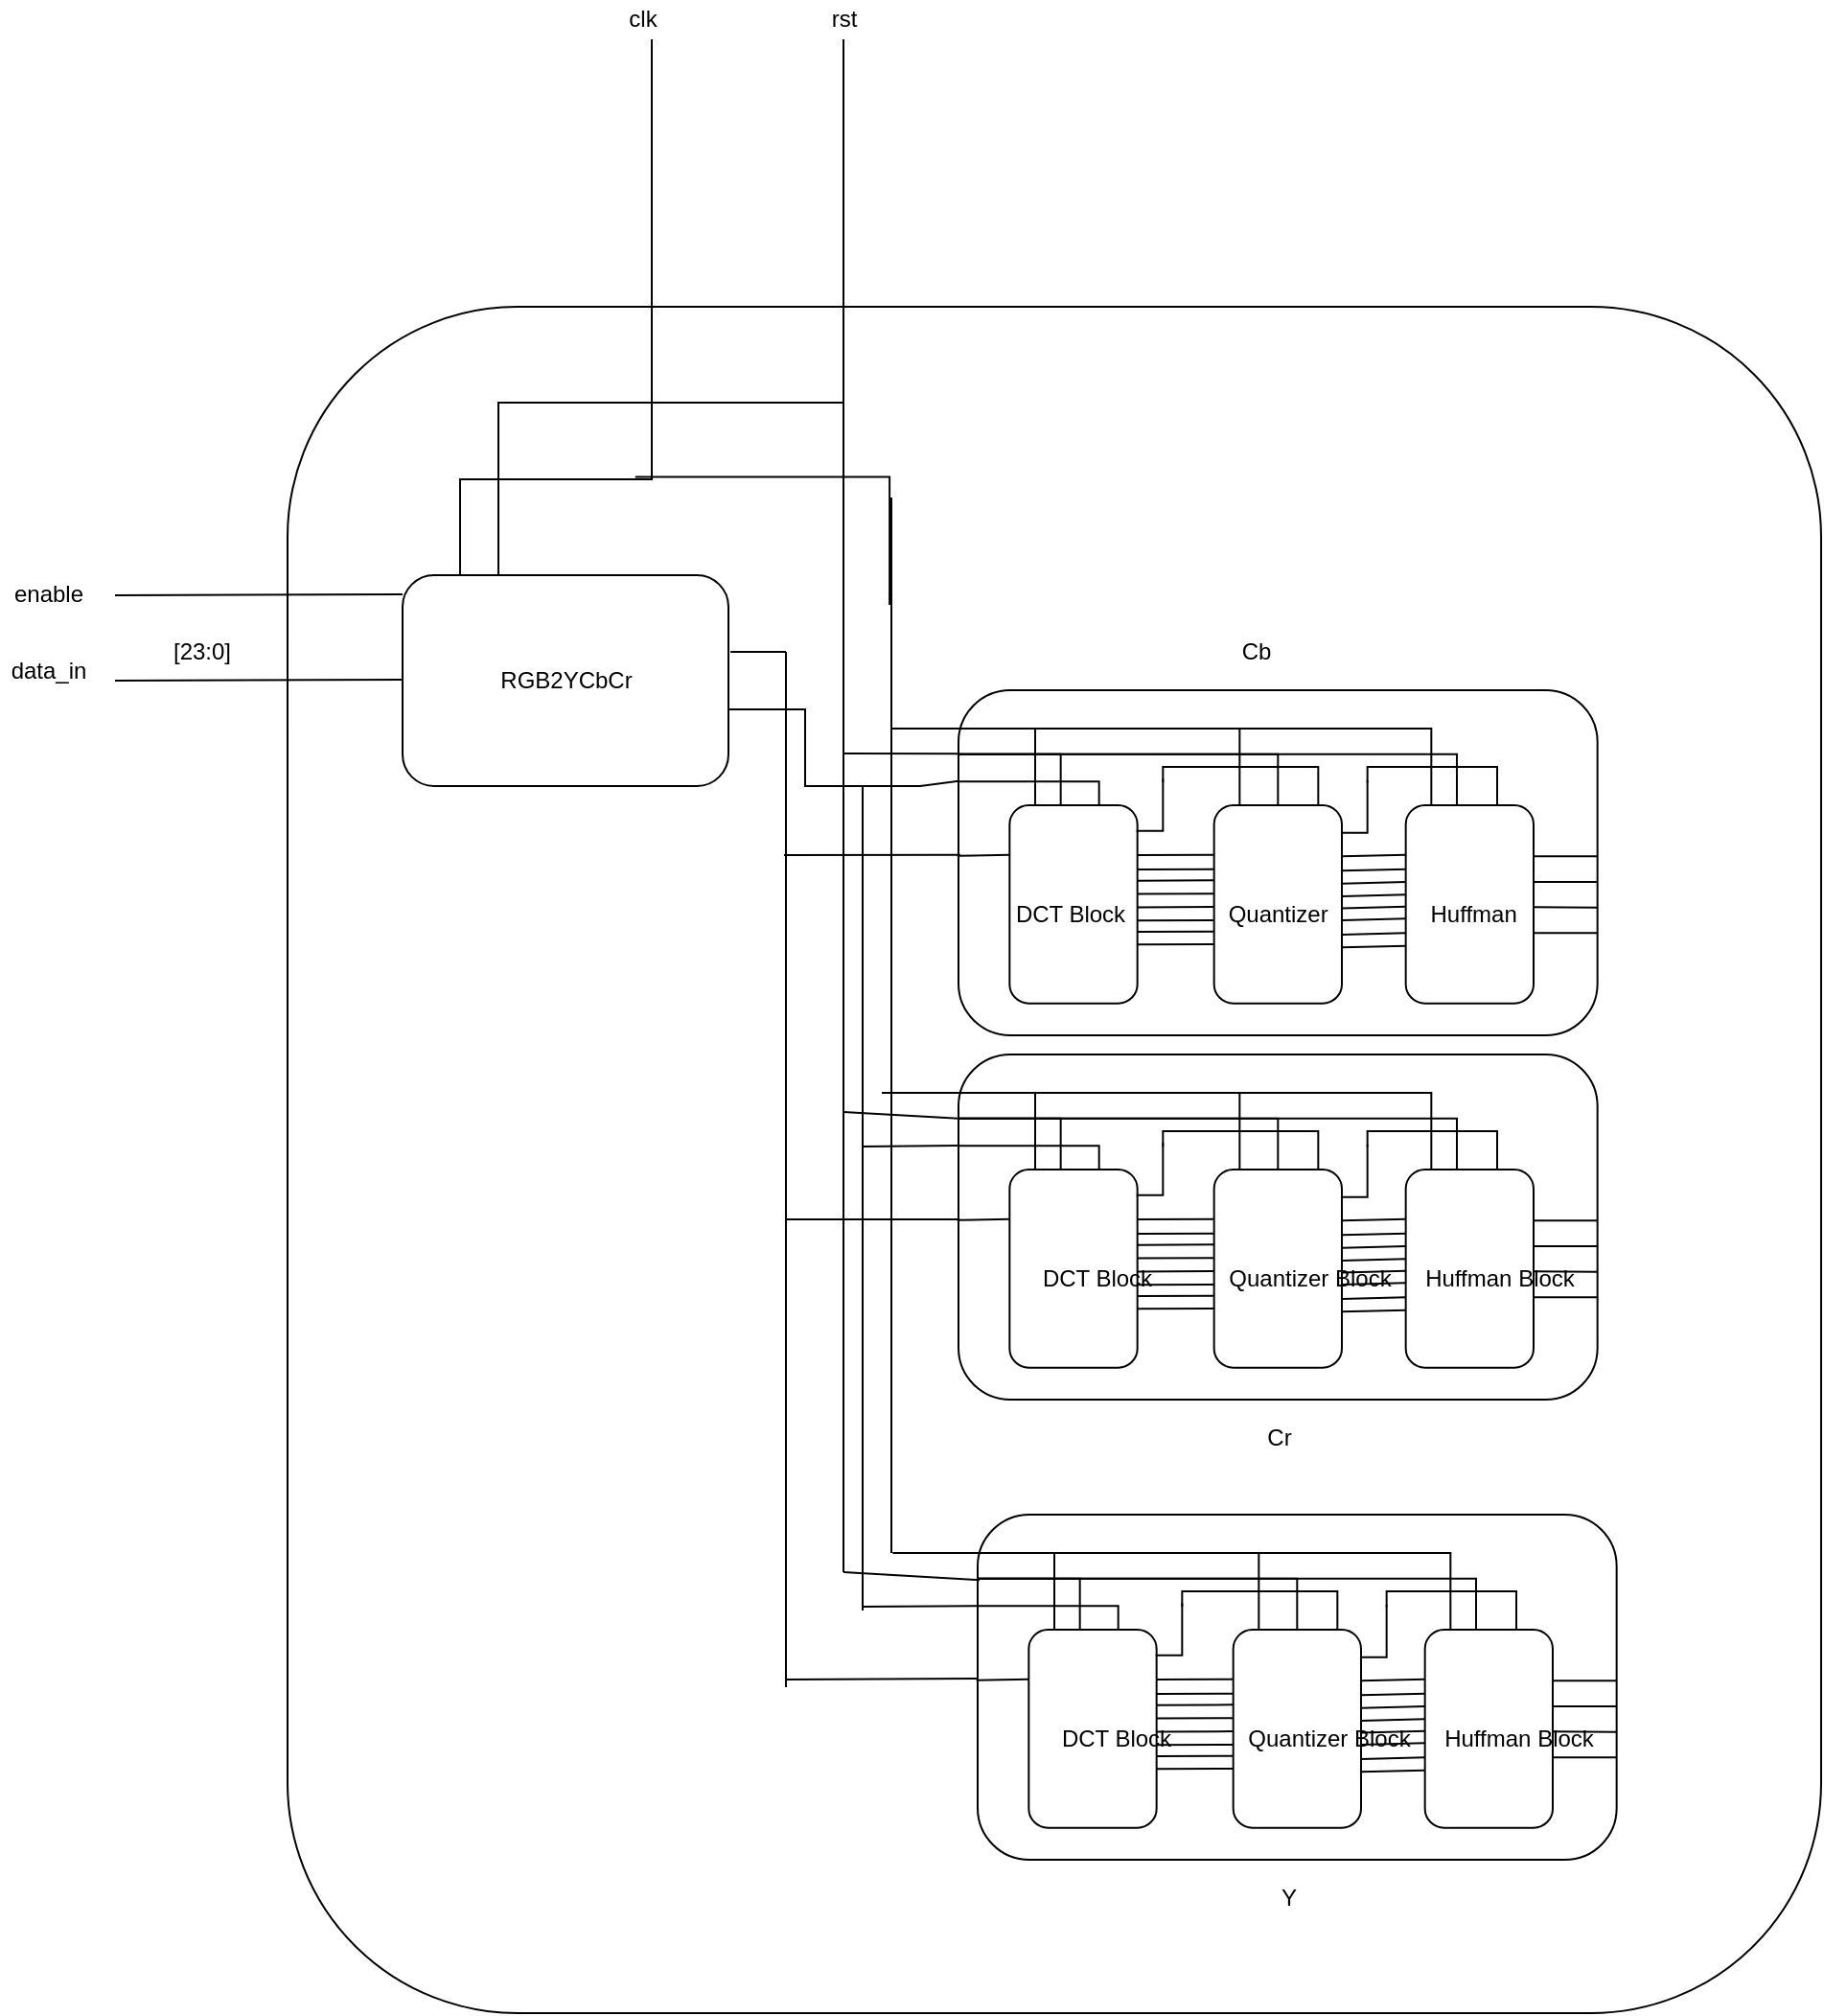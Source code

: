 <mxfile version="13.0.9" type="device"><diagram id="96ORTZrk0kFEWryCqPF8" name="Page-1"><mxGraphModel dx="2883" dy="2035" grid="1" gridSize="10" guides="1" tooltips="1" connect="1" arrows="1" fold="1" page="1" pageScale="1" pageWidth="850" pageHeight="1100" math="0" shadow="0"><root><mxCell id="0"/><mxCell id="1" parent="0"/><mxCell id="r9yKBCiymW2W7y-gez7F-1" value="" style="rounded=1;whiteSpace=wrap;html=1;" vertex="1" parent="1"><mxGeometry x="120" y="50" width="800" height="890" as="geometry"/></mxCell><mxCell id="r9yKBCiymW2W7y-gez7F-2" value="" style="group" vertex="1" connectable="0" parent="1"><mxGeometry x="180" y="190" width="170" height="110" as="geometry"/></mxCell><mxCell id="r9yKBCiymW2W7y-gez7F-3" value="" style="rounded=1;whiteSpace=wrap;html=1;" vertex="1" parent="r9yKBCiymW2W7y-gez7F-2"><mxGeometry width="170" height="110" as="geometry"/></mxCell><mxCell id="r9yKBCiymW2W7y-gez7F-4" value="RGB2YCbCr" style="text;html=1;align=center;verticalAlign=middle;resizable=0;points=[];autosize=1;" vertex="1" parent="r9yKBCiymW2W7y-gez7F-2"><mxGeometry x="45" y="45" width="80" height="20" as="geometry"/></mxCell><mxCell id="r9yKBCiymW2W7y-gez7F-5" value="" style="endArrow=none;html=1;" edge="1" parent="1"><mxGeometry width="50" height="50" relative="1" as="geometry"><mxPoint x="30" y="245" as="sourcePoint"/><mxPoint x="180" y="244.5" as="targetPoint"/></mxGeometry></mxCell><mxCell id="r9yKBCiymW2W7y-gez7F-7" value="" style="endArrow=none;html=1;exitX=1;exitY=1.025;exitDx=0;exitDy=0;exitPerimeter=0;" edge="1" parent="1"><mxGeometry width="50" height="50" relative="1" as="geometry"><mxPoint x="310" y="-89.5" as="sourcePoint"/><mxPoint x="310" y="40" as="targetPoint"/></mxGeometry></mxCell><mxCell id="r9yKBCiymW2W7y-gez7F-9" value="clk" style="text;html=1;align=center;verticalAlign=middle;resizable=0;points=[];autosize=1;" vertex="1" parent="1"><mxGeometry x="290" y="-110" width="30" height="20" as="geometry"/></mxCell><mxCell id="r9yKBCiymW2W7y-gez7F-10" value="data_in" style="text;html=1;align=center;verticalAlign=middle;resizable=0;points=[];autosize=1;" vertex="1" parent="1"><mxGeometry x="-30" y="230" width="50" height="20" as="geometry"/></mxCell><mxCell id="r9yKBCiymW2W7y-gez7F-11" value="[23:0]" style="text;html=1;align=center;verticalAlign=middle;resizable=0;points=[];autosize=1;" vertex="1" parent="1"><mxGeometry x="50" y="220" width="50" height="20" as="geometry"/></mxCell><mxCell id="r9yKBCiymW2W7y-gez7F-13" value="" style="endArrow=none;html=1;entryX=0.25;entryY=0;entryDx=0;entryDy=0;exitX=1;exitY=1.025;exitDx=0;exitDy=0;exitPerimeter=0;" edge="1" parent="1"><mxGeometry width="50" height="50" relative="1" as="geometry"><mxPoint x="410" y="-89.5" as="sourcePoint"/><mxPoint x="410" y="20" as="targetPoint"/></mxGeometry></mxCell><mxCell id="r9yKBCiymW2W7y-gez7F-14" value="enable" style="text;html=1;align=center;verticalAlign=middle;resizable=0;points=[];autosize=1;" vertex="1" parent="1"><mxGeometry x="-30" y="190" width="50" height="20" as="geometry"/></mxCell><mxCell id="r9yKBCiymW2W7y-gez7F-16" value="rst" style="text;html=1;align=center;verticalAlign=middle;resizable=0;points=[];autosize=1;" vertex="1" parent="1"><mxGeometry x="395" y="-110" width="30" height="20" as="geometry"/></mxCell><mxCell id="r9yKBCiymW2W7y-gez7F-18" value="" style="endArrow=none;html=1;" edge="1" parent="1"><mxGeometry width="50" height="50" relative="1" as="geometry"><mxPoint x="30" y="200.5" as="sourcePoint"/><mxPoint x="180" y="200" as="targetPoint"/></mxGeometry></mxCell><mxCell id="r9yKBCiymW2W7y-gez7F-19" value="" style="shape=partialRectangle;whiteSpace=wrap;html=1;top=0;left=0;fillColor=none;" vertex="1" parent="1"><mxGeometry x="220" y="20" width="90" height="120" as="geometry"/></mxCell><mxCell id="r9yKBCiymW2W7y-gez7F-20" value="" style="shape=partialRectangle;whiteSpace=wrap;html=1;bottom=0;right=0;fillColor=none;" vertex="1" parent="1"><mxGeometry x="210" y="140" width="20" height="50" as="geometry"/></mxCell><mxCell id="r9yKBCiymW2W7y-gez7F-21" value="" style="shape=partialRectangle;whiteSpace=wrap;html=1;top=0;left=0;fillColor=none;" vertex="1" parent="1"><mxGeometry x="240" y="20" width="170" height="80" as="geometry"/></mxCell><mxCell id="r9yKBCiymW2W7y-gez7F-22" value="" style="shape=partialRectangle;whiteSpace=wrap;html=1;bottom=0;right=0;fillColor=none;" vertex="1" parent="1"><mxGeometry x="230" y="100" width="20" height="90" as="geometry"/></mxCell><mxCell id="r9yKBCiymW2W7y-gez7F-23" value="" style="group" vertex="1" connectable="0" parent="1"><mxGeometry x="470" y="250" width="333.33" height="180" as="geometry"/></mxCell><mxCell id="r9yKBCiymW2W7y-gez7F-24" value="" style="rounded=1;whiteSpace=wrap;html=1;" vertex="1" parent="r9yKBCiymW2W7y-gez7F-23"><mxGeometry width="333.33" height="180" as="geometry"/></mxCell><mxCell id="r9yKBCiymW2W7y-gez7F-25" value="" style="rounded=1;whiteSpace=wrap;html=1;" vertex="1" parent="r9yKBCiymW2W7y-gez7F-23"><mxGeometry x="233.331" y="60" width="66.666" height="103.333" as="geometry"/></mxCell><mxCell id="r9yKBCiymW2W7y-gez7F-26" value="" style="rounded=1;whiteSpace=wrap;html=1;" vertex="1" parent="r9yKBCiymW2W7y-gez7F-23"><mxGeometry x="133.332" y="60" width="66.666" height="103.333" as="geometry"/></mxCell><mxCell id="r9yKBCiymW2W7y-gez7F-27" value="" style="rounded=1;whiteSpace=wrap;html=1;" vertex="1" parent="r9yKBCiymW2W7y-gez7F-23"><mxGeometry x="26.666" y="60" width="66.666" height="103.333" as="geometry"/></mxCell><mxCell id="r9yKBCiymW2W7y-gez7F-28" value="" style="endArrow=none;html=1;entryX=0;entryY=0.25;entryDx=0;entryDy=0;exitX=-0.002;exitY=0.48;exitDx=0;exitDy=0;exitPerimeter=0;" edge="1" parent="r9yKBCiymW2W7y-gez7F-23" source="r9yKBCiymW2W7y-gez7F-24" target="r9yKBCiymW2W7y-gez7F-27"><mxGeometry width="50" height="50" relative="1" as="geometry"><mxPoint x="-46.666" y="86" as="sourcePoint"/><mxPoint x="-13.333" y="80" as="targetPoint"/></mxGeometry></mxCell><mxCell id="r9yKBCiymW2W7y-gez7F-29" value="DCT Block" style="text;html=1;align=center;verticalAlign=middle;resizable=0;points=[];autosize=1;" vertex="1" parent="r9yKBCiymW2W7y-gez7F-23"><mxGeometry x="23.336" y="106.667" width="70" height="20" as="geometry"/></mxCell><mxCell id="r9yKBCiymW2W7y-gez7F-30" value="Quantizer&amp;nbsp;" style="text;html=1;align=center;verticalAlign=middle;resizable=0;points=[];autosize=1;" vertex="1" parent="r9yKBCiymW2W7y-gez7F-23"><mxGeometry x="133.332" y="106.667" width="70" height="20" as="geometry"/></mxCell><mxCell id="r9yKBCiymW2W7y-gez7F-31" value="Huffman&amp;nbsp;" style="text;html=1;align=center;verticalAlign=middle;resizable=0;points=[];autosize=1;" vertex="1" parent="r9yKBCiymW2W7y-gez7F-23"><mxGeometry x="239.994" y="106.667" width="60" height="20" as="geometry"/></mxCell><mxCell id="r9yKBCiymW2W7y-gez7F-32" value="" style="shape=partialRectangle;whiteSpace=wrap;html=1;top=0;left=0;fillColor=none;direction=east;" vertex="1" parent="r9yKBCiymW2W7y-gez7F-23"><mxGeometry x="93.332" y="46.667" width="13.333" height="26.667" as="geometry"/></mxCell><mxCell id="r9yKBCiymW2W7y-gez7F-33" value="" style="shape=partialRectangle;whiteSpace=wrap;html=1;bottom=0;right=0;fillColor=none;direction=south;" vertex="1" parent="r9yKBCiymW2W7y-gez7F-23"><mxGeometry y="47.667" width="73.333" height="12.333" as="geometry"/></mxCell><mxCell id="r9yKBCiymW2W7y-gez7F-34" value="" style="shape=partialRectangle;whiteSpace=wrap;html=1;top=0;left=0;fillColor=none;direction=west;" vertex="1" parent="r9yKBCiymW2W7y-gez7F-23"><mxGeometry x="106.666" y="40" width="73.333" height="7.667" as="geometry"/></mxCell><mxCell id="r9yKBCiymW2W7y-gez7F-35" value="" style="shape=partialRectangle;whiteSpace=wrap;html=1;top=0;left=0;fillColor=none;direction=north;" vertex="1" parent="r9yKBCiymW2W7y-gez7F-23"><mxGeometry x="179.998" y="40" width="7.667" height="20" as="geometry"/></mxCell><mxCell id="r9yKBCiymW2W7y-gez7F-36" value="" style="endArrow=none;html=1;entryX=0;entryY=0.25;entryDx=0;entryDy=0;" edge="1" parent="r9yKBCiymW2W7y-gez7F-23" target="r9yKBCiymW2W7y-gez7F-26"><mxGeometry width="50" height="50" relative="1" as="geometry"><mxPoint x="93.332" y="86" as="sourcePoint"/><mxPoint x="126.665" y="53.333" as="targetPoint"/></mxGeometry></mxCell><mxCell id="r9yKBCiymW2W7y-gez7F-37" value="" style="endArrow=none;html=1;entryX=0;entryY=0.25;entryDx=0;entryDy=0;" edge="1" parent="r9yKBCiymW2W7y-gez7F-23"><mxGeometry width="50" height="50" relative="1" as="geometry"><mxPoint x="93.332" y="93.5" as="sourcePoint"/><mxPoint x="133.332" y="93.333" as="targetPoint"/></mxGeometry></mxCell><mxCell id="r9yKBCiymW2W7y-gez7F-38" value="" style="endArrow=none;html=1;entryX=0;entryY=0.25;entryDx=0;entryDy=0;" edge="1" parent="r9yKBCiymW2W7y-gez7F-23"><mxGeometry width="50" height="50" relative="1" as="geometry"><mxPoint x="93.332" y="99.333" as="sourcePoint"/><mxPoint x="133.332" y="99.167" as="targetPoint"/></mxGeometry></mxCell><mxCell id="r9yKBCiymW2W7y-gez7F-39" value="" style="endArrow=none;html=1;entryX=0;entryY=0.25;entryDx=0;entryDy=0;" edge="1" parent="r9yKBCiymW2W7y-gez7F-23"><mxGeometry width="50" height="50" relative="1" as="geometry"><mxPoint x="93.332" y="106.28" as="sourcePoint"/><mxPoint x="133.332" y="106.113" as="targetPoint"/></mxGeometry></mxCell><mxCell id="r9yKBCiymW2W7y-gez7F-40" value="" style="endArrow=none;html=1;entryX=0;entryY=0.25;entryDx=0;entryDy=0;" edge="1" parent="r9yKBCiymW2W7y-gez7F-23"><mxGeometry width="50" height="50" relative="1" as="geometry"><mxPoint x="93.332" y="113.22" as="sourcePoint"/><mxPoint x="133.332" y="113.053" as="targetPoint"/></mxGeometry></mxCell><mxCell id="r9yKBCiymW2W7y-gez7F-41" value="" style="endArrow=none;html=1;entryX=0;entryY=0.25;entryDx=0;entryDy=0;" edge="1" parent="r9yKBCiymW2W7y-gez7F-23"><mxGeometry width="50" height="50" relative="1" as="geometry"><mxPoint x="93.332" y="120.167" as="sourcePoint"/><mxPoint x="133.332" y="120" as="targetPoint"/></mxGeometry></mxCell><mxCell id="r9yKBCiymW2W7y-gez7F-42" value="" style="endArrow=none;html=1;entryX=0;entryY=0.25;entryDx=0;entryDy=0;" edge="1" parent="r9yKBCiymW2W7y-gez7F-23"><mxGeometry width="50" height="50" relative="1" as="geometry"><mxPoint x="93.332" y="126" as="sourcePoint"/><mxPoint x="133.332" y="125.833" as="targetPoint"/></mxGeometry></mxCell><mxCell id="r9yKBCiymW2W7y-gez7F-43" value="" style="endArrow=none;html=1;entryX=0;entryY=0.25;entryDx=0;entryDy=0;" edge="1" parent="r9yKBCiymW2W7y-gez7F-23"><mxGeometry width="50" height="50" relative="1" as="geometry"><mxPoint x="93.332" y="132.667" as="sourcePoint"/><mxPoint x="133.332" y="132.5" as="targetPoint"/></mxGeometry></mxCell><mxCell id="r9yKBCiymW2W7y-gez7F-44" value="" style="shape=partialRectangle;whiteSpace=wrap;html=1;bottom=0;right=0;fillColor=none;direction=south;" vertex="1" parent="r9yKBCiymW2W7y-gez7F-23"><mxGeometry y="33.333" width="53.333" height="26.667" as="geometry"/></mxCell><mxCell id="r9yKBCiymW2W7y-gez7F-45" value="" style="shape=partialRectangle;whiteSpace=wrap;html=1;bottom=0;right=0;fillColor=none;direction=south;" vertex="1" parent="r9yKBCiymW2W7y-gez7F-23"><mxGeometry y="20" width="40.0" height="40" as="geometry"/></mxCell><mxCell id="r9yKBCiymW2W7y-gez7F-46" value="" style="shape=partialRectangle;whiteSpace=wrap;html=1;bottom=0;right=0;fillColor=none;direction=south;" vertex="1" parent="r9yKBCiymW2W7y-gez7F-23"><mxGeometry x="6.667" y="20" width="139.999" height="40" as="geometry"/></mxCell><mxCell id="r9yKBCiymW2W7y-gez7F-47" value="" style="shape=partialRectangle;whiteSpace=wrap;html=1;bottom=0;right=0;fillColor=none;direction=south;" vertex="1" parent="r9yKBCiymW2W7y-gez7F-23"><mxGeometry y="33.333" width="259.997" height="26.667" as="geometry"/></mxCell><mxCell id="r9yKBCiymW2W7y-gez7F-48" value="" style="shape=partialRectangle;whiteSpace=wrap;html=1;bottom=0;right=0;fillColor=none;direction=south;" vertex="1" parent="r9yKBCiymW2W7y-gez7F-23"><mxGeometry y="33.333" width="166.665" height="26.667" as="geometry"/></mxCell><mxCell id="r9yKBCiymW2W7y-gez7F-49" value="" style="shape=partialRectangle;whiteSpace=wrap;html=1;bottom=0;right=0;fillColor=none;direction=south;" vertex="1" parent="r9yKBCiymW2W7y-gez7F-23"><mxGeometry y="20" width="246.664" height="40" as="geometry"/></mxCell><mxCell id="r9yKBCiymW2W7y-gez7F-50" value="" style="shape=partialRectangle;whiteSpace=wrap;html=1;top=0;left=0;fillColor=none;direction=east;" vertex="1" parent="r9yKBCiymW2W7y-gez7F-23"><mxGeometry x="199.998" y="47.667" width="13.333" height="26.667" as="geometry"/></mxCell><mxCell id="r9yKBCiymW2W7y-gez7F-51" value="" style="shape=partialRectangle;whiteSpace=wrap;html=1;top=0;left=0;fillColor=none;direction=north;" vertex="1" parent="r9yKBCiymW2W7y-gez7F-23"><mxGeometry x="273.331" y="40" width="7.667" height="20" as="geometry"/></mxCell><mxCell id="r9yKBCiymW2W7y-gez7F-52" value="" style="shape=partialRectangle;whiteSpace=wrap;html=1;top=0;left=0;fillColor=none;direction=west;" vertex="1" parent="r9yKBCiymW2W7y-gez7F-23"><mxGeometry x="213.331" y="40" width="59.999" height="7.667" as="geometry"/></mxCell><mxCell id="r9yKBCiymW2W7y-gez7F-53" value="" style="endArrow=none;html=1;entryX=0;entryY=0.25;entryDx=0;entryDy=0;" edge="1" parent="r9yKBCiymW2W7y-gez7F-23" target="r9yKBCiymW2W7y-gez7F-25"><mxGeometry width="50" height="50" relative="1" as="geometry"><mxPoint x="199.998" y="86.667" as="sourcePoint"/><mxPoint x="233.331" y="53.333" as="targetPoint"/></mxGeometry></mxCell><mxCell id="r9yKBCiymW2W7y-gez7F-54" value="" style="endArrow=none;html=1;entryX=0;entryY=0.25;entryDx=0;entryDy=0;" edge="1" parent="r9yKBCiymW2W7y-gez7F-23"><mxGeometry width="50" height="50" relative="1" as="geometry"><mxPoint x="199.998" y="94.167" as="sourcePoint"/><mxPoint x="233.331" y="93.333" as="targetPoint"/></mxGeometry></mxCell><mxCell id="r9yKBCiymW2W7y-gez7F-55" value="" style="endArrow=none;html=1;entryX=0;entryY=0.25;entryDx=0;entryDy=0;" edge="1" parent="r9yKBCiymW2W7y-gez7F-23"><mxGeometry width="50" height="50" relative="1" as="geometry"><mxPoint x="199.998" y="100.833" as="sourcePoint"/><mxPoint x="233.331" y="100.0" as="targetPoint"/></mxGeometry></mxCell><mxCell id="r9yKBCiymW2W7y-gez7F-56" value="" style="endArrow=none;html=1;entryX=0;entryY=0.25;entryDx=0;entryDy=0;" edge="1" parent="r9yKBCiymW2W7y-gez7F-23"><mxGeometry width="50" height="50" relative="1" as="geometry"><mxPoint x="199.998" y="107.5" as="sourcePoint"/><mxPoint x="233.331" y="106.667" as="targetPoint"/></mxGeometry></mxCell><mxCell id="r9yKBCiymW2W7y-gez7F-57" value="" style="endArrow=none;html=1;entryX=0;entryY=0.25;entryDx=0;entryDy=0;" edge="1" parent="r9yKBCiymW2W7y-gez7F-23"><mxGeometry width="50" height="50" relative="1" as="geometry"><mxPoint x="199.998" y="113.753" as="sourcePoint"/><mxPoint x="233.331" y="112.92" as="targetPoint"/></mxGeometry></mxCell><mxCell id="r9yKBCiymW2W7y-gez7F-58" value="" style="endArrow=none;html=1;entryX=0;entryY=0.25;entryDx=0;entryDy=0;" edge="1" parent="r9yKBCiymW2W7y-gez7F-23"><mxGeometry width="50" height="50" relative="1" as="geometry"><mxPoint x="199.998" y="120" as="sourcePoint"/><mxPoint x="233.331" y="119.167" as="targetPoint"/><Array as="points"><mxPoint x="199.998" y="119.333"/></Array></mxGeometry></mxCell><mxCell id="r9yKBCiymW2W7y-gez7F-59" value="" style="endArrow=none;html=1;entryX=0;entryY=0.25;entryDx=0;entryDy=0;" edge="1" parent="r9yKBCiymW2W7y-gez7F-23"><mxGeometry width="50" height="50" relative="1" as="geometry"><mxPoint x="199.998" y="134.167" as="sourcePoint"/><mxPoint x="233.331" y="133.333" as="targetPoint"/></mxGeometry></mxCell><mxCell id="r9yKBCiymW2W7y-gez7F-60" value="" style="endArrow=none;html=1;entryX=0;entryY=0.25;entryDx=0;entryDy=0;" edge="1" parent="r9yKBCiymW2W7y-gez7F-23"><mxGeometry width="50" height="50" relative="1" as="geometry"><mxPoint x="199.998" y="127.5" as="sourcePoint"/><mxPoint x="233.331" y="126.667" as="targetPoint"/></mxGeometry></mxCell><mxCell id="r9yKBCiymW2W7y-gez7F-61" value="" style="endArrow=none;html=1;" edge="1" parent="r9yKBCiymW2W7y-gez7F-23"><mxGeometry width="50" height="50" relative="1" as="geometry"><mxPoint x="299.997" y="86.667" as="sourcePoint"/><mxPoint x="333.33" y="86.667" as="targetPoint"/></mxGeometry></mxCell><mxCell id="r9yKBCiymW2W7y-gez7F-62" value="" style="endArrow=none;html=1;" edge="1" parent="r9yKBCiymW2W7y-gez7F-23"><mxGeometry width="50" height="50" relative="1" as="geometry"><mxPoint x="299.997" y="100" as="sourcePoint"/><mxPoint x="333.33" y="100" as="targetPoint"/></mxGeometry></mxCell><mxCell id="r9yKBCiymW2W7y-gez7F-63" value="" style="endArrow=none;html=1;" edge="1" parent="r9yKBCiymW2W7y-gez7F-23"><mxGeometry width="50" height="50" relative="1" as="geometry"><mxPoint x="299.997" y="113.107" as="sourcePoint"/><mxPoint x="333.33" y="113.333" as="targetPoint"/></mxGeometry></mxCell><mxCell id="r9yKBCiymW2W7y-gez7F-64" value="" style="endArrow=none;html=1;" edge="1" parent="r9yKBCiymW2W7y-gez7F-23"><mxGeometry width="50" height="50" relative="1" as="geometry"><mxPoint x="299.997" y="126.667" as="sourcePoint"/><mxPoint x="333.33" y="126.667" as="targetPoint"/></mxGeometry></mxCell><mxCell id="r9yKBCiymW2W7y-gez7F-107" value="" style="group" vertex="1" connectable="0" parent="1"><mxGeometry x="470" y="440" width="333.33" height="180" as="geometry"/></mxCell><mxCell id="r9yKBCiymW2W7y-gez7F-108" value="" style="rounded=1;whiteSpace=wrap;html=1;" vertex="1" parent="r9yKBCiymW2W7y-gez7F-107"><mxGeometry width="333.33" height="180" as="geometry"/></mxCell><mxCell id="r9yKBCiymW2W7y-gez7F-109" value="" style="rounded=1;whiteSpace=wrap;html=1;" vertex="1" parent="r9yKBCiymW2W7y-gez7F-107"><mxGeometry x="233.331" y="60" width="66.666" height="103.333" as="geometry"/></mxCell><mxCell id="r9yKBCiymW2W7y-gez7F-110" value="" style="rounded=1;whiteSpace=wrap;html=1;" vertex="1" parent="r9yKBCiymW2W7y-gez7F-107"><mxGeometry x="133.332" y="60" width="66.666" height="103.333" as="geometry"/></mxCell><mxCell id="r9yKBCiymW2W7y-gez7F-111" value="" style="rounded=1;whiteSpace=wrap;html=1;" vertex="1" parent="r9yKBCiymW2W7y-gez7F-107"><mxGeometry x="26.666" y="60" width="66.666" height="103.333" as="geometry"/></mxCell><mxCell id="r9yKBCiymW2W7y-gez7F-112" value="" style="endArrow=none;html=1;entryX=0;entryY=0.25;entryDx=0;entryDy=0;exitX=-0.002;exitY=0.48;exitDx=0;exitDy=0;exitPerimeter=0;" edge="1" parent="r9yKBCiymW2W7y-gez7F-107" source="r9yKBCiymW2W7y-gez7F-108" target="r9yKBCiymW2W7y-gez7F-111"><mxGeometry width="50" height="50" relative="1" as="geometry"><mxPoint x="-46.666" y="86" as="sourcePoint"/><mxPoint x="-13.333" y="80" as="targetPoint"/></mxGeometry></mxCell><mxCell id="r9yKBCiymW2W7y-gez7F-113" value="DCT Block" style="text;html=1;align=center;verticalAlign=middle;resizable=0;points=[];autosize=1;" vertex="1" parent="r9yKBCiymW2W7y-gez7F-107"><mxGeometry x="36.666" y="106.667" width="70" height="20" as="geometry"/></mxCell><mxCell id="r9yKBCiymW2W7y-gez7F-114" value="Quantizer Block" style="text;html=1;align=center;verticalAlign=middle;resizable=0;points=[];autosize=1;" vertex="1" parent="r9yKBCiymW2W7y-gez7F-107"><mxGeometry x="133.332" y="106.667" width="100" height="20" as="geometry"/></mxCell><mxCell id="r9yKBCiymW2W7y-gez7F-115" value="Huffman Block" style="text;html=1;align=center;verticalAlign=middle;resizable=0;points=[];autosize=1;" vertex="1" parent="r9yKBCiymW2W7y-gez7F-107"><mxGeometry x="236.664" y="106.667" width="90" height="20" as="geometry"/></mxCell><mxCell id="r9yKBCiymW2W7y-gez7F-116" value="" style="shape=partialRectangle;whiteSpace=wrap;html=1;top=0;left=0;fillColor=none;direction=east;" vertex="1" parent="r9yKBCiymW2W7y-gez7F-107"><mxGeometry x="93.332" y="46.667" width="13.333" height="26.667" as="geometry"/></mxCell><mxCell id="r9yKBCiymW2W7y-gez7F-117" value="" style="shape=partialRectangle;whiteSpace=wrap;html=1;bottom=0;right=0;fillColor=none;direction=south;" vertex="1" parent="r9yKBCiymW2W7y-gez7F-107"><mxGeometry y="47.667" width="73.333" height="12.333" as="geometry"/></mxCell><mxCell id="r9yKBCiymW2W7y-gez7F-118" value="" style="shape=partialRectangle;whiteSpace=wrap;html=1;top=0;left=0;fillColor=none;direction=west;" vertex="1" parent="r9yKBCiymW2W7y-gez7F-107"><mxGeometry x="106.666" y="40" width="73.333" height="7.667" as="geometry"/></mxCell><mxCell id="r9yKBCiymW2W7y-gez7F-119" value="" style="shape=partialRectangle;whiteSpace=wrap;html=1;top=0;left=0;fillColor=none;direction=north;" vertex="1" parent="r9yKBCiymW2W7y-gez7F-107"><mxGeometry x="179.998" y="40" width="7.667" height="20" as="geometry"/></mxCell><mxCell id="r9yKBCiymW2W7y-gez7F-120" value="" style="endArrow=none;html=1;entryX=0;entryY=0.25;entryDx=0;entryDy=0;" edge="1" parent="r9yKBCiymW2W7y-gez7F-107" target="r9yKBCiymW2W7y-gez7F-110"><mxGeometry width="50" height="50" relative="1" as="geometry"><mxPoint x="93.332" y="86" as="sourcePoint"/><mxPoint x="126.665" y="53.333" as="targetPoint"/></mxGeometry></mxCell><mxCell id="r9yKBCiymW2W7y-gez7F-121" value="" style="endArrow=none;html=1;entryX=0;entryY=0.25;entryDx=0;entryDy=0;" edge="1" parent="r9yKBCiymW2W7y-gez7F-107"><mxGeometry width="50" height="50" relative="1" as="geometry"><mxPoint x="93.332" y="93.5" as="sourcePoint"/><mxPoint x="133.332" y="93.333" as="targetPoint"/></mxGeometry></mxCell><mxCell id="r9yKBCiymW2W7y-gez7F-122" value="" style="endArrow=none;html=1;entryX=0;entryY=0.25;entryDx=0;entryDy=0;" edge="1" parent="r9yKBCiymW2W7y-gez7F-107"><mxGeometry width="50" height="50" relative="1" as="geometry"><mxPoint x="93.332" y="99.333" as="sourcePoint"/><mxPoint x="133.332" y="99.167" as="targetPoint"/></mxGeometry></mxCell><mxCell id="r9yKBCiymW2W7y-gez7F-123" value="" style="endArrow=none;html=1;entryX=0;entryY=0.25;entryDx=0;entryDy=0;" edge="1" parent="r9yKBCiymW2W7y-gez7F-107"><mxGeometry width="50" height="50" relative="1" as="geometry"><mxPoint x="93.332" y="106.28" as="sourcePoint"/><mxPoint x="133.332" y="106.113" as="targetPoint"/></mxGeometry></mxCell><mxCell id="r9yKBCiymW2W7y-gez7F-124" value="" style="endArrow=none;html=1;entryX=0;entryY=0.25;entryDx=0;entryDy=0;" edge="1" parent="r9yKBCiymW2W7y-gez7F-107"><mxGeometry width="50" height="50" relative="1" as="geometry"><mxPoint x="93.332" y="113.22" as="sourcePoint"/><mxPoint x="133.332" y="113.053" as="targetPoint"/></mxGeometry></mxCell><mxCell id="r9yKBCiymW2W7y-gez7F-125" value="" style="endArrow=none;html=1;entryX=0;entryY=0.25;entryDx=0;entryDy=0;" edge="1" parent="r9yKBCiymW2W7y-gez7F-107"><mxGeometry width="50" height="50" relative="1" as="geometry"><mxPoint x="93.332" y="120.167" as="sourcePoint"/><mxPoint x="133.332" y="120" as="targetPoint"/></mxGeometry></mxCell><mxCell id="r9yKBCiymW2W7y-gez7F-126" value="" style="endArrow=none;html=1;entryX=0;entryY=0.25;entryDx=0;entryDy=0;" edge="1" parent="r9yKBCiymW2W7y-gez7F-107"><mxGeometry width="50" height="50" relative="1" as="geometry"><mxPoint x="93.332" y="126" as="sourcePoint"/><mxPoint x="133.332" y="125.833" as="targetPoint"/></mxGeometry></mxCell><mxCell id="r9yKBCiymW2W7y-gez7F-127" value="" style="endArrow=none;html=1;entryX=0;entryY=0.25;entryDx=0;entryDy=0;" edge="1" parent="r9yKBCiymW2W7y-gez7F-107"><mxGeometry width="50" height="50" relative="1" as="geometry"><mxPoint x="93.332" y="132.667" as="sourcePoint"/><mxPoint x="133.332" y="132.5" as="targetPoint"/></mxGeometry></mxCell><mxCell id="r9yKBCiymW2W7y-gez7F-128" value="" style="shape=partialRectangle;whiteSpace=wrap;html=1;bottom=0;right=0;fillColor=none;direction=south;" vertex="1" parent="r9yKBCiymW2W7y-gez7F-107"><mxGeometry y="33.333" width="53.333" height="26.667" as="geometry"/></mxCell><mxCell id="r9yKBCiymW2W7y-gez7F-129" value="" style="shape=partialRectangle;whiteSpace=wrap;html=1;bottom=0;right=0;fillColor=none;direction=south;" vertex="1" parent="r9yKBCiymW2W7y-gez7F-107"><mxGeometry y="20" width="40.0" height="40" as="geometry"/></mxCell><mxCell id="r9yKBCiymW2W7y-gez7F-130" value="" style="shape=partialRectangle;whiteSpace=wrap;html=1;bottom=0;right=0;fillColor=none;direction=south;" vertex="1" parent="r9yKBCiymW2W7y-gez7F-107"><mxGeometry x="6.667" y="20" width="139.999" height="40" as="geometry"/></mxCell><mxCell id="r9yKBCiymW2W7y-gez7F-131" value="" style="shape=partialRectangle;whiteSpace=wrap;html=1;bottom=0;right=0;fillColor=none;direction=south;" vertex="1" parent="r9yKBCiymW2W7y-gez7F-107"><mxGeometry y="33.333" width="259.997" height="26.667" as="geometry"/></mxCell><mxCell id="r9yKBCiymW2W7y-gez7F-132" value="" style="shape=partialRectangle;whiteSpace=wrap;html=1;bottom=0;right=0;fillColor=none;direction=south;" vertex="1" parent="r9yKBCiymW2W7y-gez7F-107"><mxGeometry y="33.333" width="166.665" height="26.667" as="geometry"/></mxCell><mxCell id="r9yKBCiymW2W7y-gez7F-133" value="" style="shape=partialRectangle;whiteSpace=wrap;html=1;bottom=0;right=0;fillColor=none;direction=south;" vertex="1" parent="r9yKBCiymW2W7y-gez7F-107"><mxGeometry y="20" width="246.664" height="40" as="geometry"/></mxCell><mxCell id="r9yKBCiymW2W7y-gez7F-134" value="" style="shape=partialRectangle;whiteSpace=wrap;html=1;top=0;left=0;fillColor=none;direction=east;" vertex="1" parent="r9yKBCiymW2W7y-gez7F-107"><mxGeometry x="199.998" y="47.667" width="13.333" height="26.667" as="geometry"/></mxCell><mxCell id="r9yKBCiymW2W7y-gez7F-135" value="" style="shape=partialRectangle;whiteSpace=wrap;html=1;top=0;left=0;fillColor=none;direction=north;" vertex="1" parent="r9yKBCiymW2W7y-gez7F-107"><mxGeometry x="273.331" y="40" width="7.667" height="20" as="geometry"/></mxCell><mxCell id="r9yKBCiymW2W7y-gez7F-136" value="" style="shape=partialRectangle;whiteSpace=wrap;html=1;top=0;left=0;fillColor=none;direction=west;" vertex="1" parent="r9yKBCiymW2W7y-gez7F-107"><mxGeometry x="213.331" y="40" width="59.999" height="7.667" as="geometry"/></mxCell><mxCell id="r9yKBCiymW2W7y-gez7F-137" value="" style="endArrow=none;html=1;entryX=0;entryY=0.25;entryDx=0;entryDy=0;" edge="1" parent="r9yKBCiymW2W7y-gez7F-107" target="r9yKBCiymW2W7y-gez7F-109"><mxGeometry width="50" height="50" relative="1" as="geometry"><mxPoint x="199.998" y="86.667" as="sourcePoint"/><mxPoint x="233.331" y="53.333" as="targetPoint"/></mxGeometry></mxCell><mxCell id="r9yKBCiymW2W7y-gez7F-138" value="" style="endArrow=none;html=1;entryX=0;entryY=0.25;entryDx=0;entryDy=0;" edge="1" parent="r9yKBCiymW2W7y-gez7F-107"><mxGeometry width="50" height="50" relative="1" as="geometry"><mxPoint x="199.998" y="94.167" as="sourcePoint"/><mxPoint x="233.331" y="93.333" as="targetPoint"/></mxGeometry></mxCell><mxCell id="r9yKBCiymW2W7y-gez7F-139" value="" style="endArrow=none;html=1;entryX=0;entryY=0.25;entryDx=0;entryDy=0;" edge="1" parent="r9yKBCiymW2W7y-gez7F-107"><mxGeometry width="50" height="50" relative="1" as="geometry"><mxPoint x="199.998" y="100.833" as="sourcePoint"/><mxPoint x="233.331" y="100.0" as="targetPoint"/></mxGeometry></mxCell><mxCell id="r9yKBCiymW2W7y-gez7F-140" value="" style="endArrow=none;html=1;entryX=0;entryY=0.25;entryDx=0;entryDy=0;" edge="1" parent="r9yKBCiymW2W7y-gez7F-107"><mxGeometry width="50" height="50" relative="1" as="geometry"><mxPoint x="199.998" y="107.5" as="sourcePoint"/><mxPoint x="233.331" y="106.667" as="targetPoint"/></mxGeometry></mxCell><mxCell id="r9yKBCiymW2W7y-gez7F-141" value="" style="endArrow=none;html=1;entryX=0;entryY=0.25;entryDx=0;entryDy=0;" edge="1" parent="r9yKBCiymW2W7y-gez7F-107"><mxGeometry width="50" height="50" relative="1" as="geometry"><mxPoint x="199.998" y="113.753" as="sourcePoint"/><mxPoint x="233.331" y="112.92" as="targetPoint"/></mxGeometry></mxCell><mxCell id="r9yKBCiymW2W7y-gez7F-142" value="" style="endArrow=none;html=1;entryX=0;entryY=0.25;entryDx=0;entryDy=0;" edge="1" parent="r9yKBCiymW2W7y-gez7F-107"><mxGeometry width="50" height="50" relative="1" as="geometry"><mxPoint x="199.998" y="120" as="sourcePoint"/><mxPoint x="233.331" y="119.167" as="targetPoint"/><Array as="points"><mxPoint x="199.998" y="119.333"/></Array></mxGeometry></mxCell><mxCell id="r9yKBCiymW2W7y-gez7F-143" value="" style="endArrow=none;html=1;entryX=0;entryY=0.25;entryDx=0;entryDy=0;" edge="1" parent="r9yKBCiymW2W7y-gez7F-107"><mxGeometry width="50" height="50" relative="1" as="geometry"><mxPoint x="199.998" y="134.167" as="sourcePoint"/><mxPoint x="233.331" y="133.333" as="targetPoint"/></mxGeometry></mxCell><mxCell id="r9yKBCiymW2W7y-gez7F-144" value="" style="endArrow=none;html=1;entryX=0;entryY=0.25;entryDx=0;entryDy=0;" edge="1" parent="r9yKBCiymW2W7y-gez7F-107"><mxGeometry width="50" height="50" relative="1" as="geometry"><mxPoint x="199.998" y="127.5" as="sourcePoint"/><mxPoint x="233.331" y="126.667" as="targetPoint"/></mxGeometry></mxCell><mxCell id="r9yKBCiymW2W7y-gez7F-145" value="" style="endArrow=none;html=1;" edge="1" parent="r9yKBCiymW2W7y-gez7F-107"><mxGeometry width="50" height="50" relative="1" as="geometry"><mxPoint x="299.997" y="86.667" as="sourcePoint"/><mxPoint x="333.33" y="86.667" as="targetPoint"/></mxGeometry></mxCell><mxCell id="r9yKBCiymW2W7y-gez7F-146" value="" style="endArrow=none;html=1;" edge="1" parent="r9yKBCiymW2W7y-gez7F-107"><mxGeometry width="50" height="50" relative="1" as="geometry"><mxPoint x="299.997" y="100" as="sourcePoint"/><mxPoint x="333.33" y="100" as="targetPoint"/></mxGeometry></mxCell><mxCell id="r9yKBCiymW2W7y-gez7F-147" value="" style="endArrow=none;html=1;" edge="1" parent="r9yKBCiymW2W7y-gez7F-107"><mxGeometry width="50" height="50" relative="1" as="geometry"><mxPoint x="299.997" y="113.107" as="sourcePoint"/><mxPoint x="333.33" y="113.333" as="targetPoint"/></mxGeometry></mxCell><mxCell id="r9yKBCiymW2W7y-gez7F-148" value="" style="endArrow=none;html=1;" edge="1" parent="r9yKBCiymW2W7y-gez7F-107"><mxGeometry width="50" height="50" relative="1" as="geometry"><mxPoint x="299.997" y="126.667" as="sourcePoint"/><mxPoint x="333.33" y="126.667" as="targetPoint"/></mxGeometry></mxCell><mxCell id="r9yKBCiymW2W7y-gez7F-149" value="" style="group" vertex="1" connectable="0" parent="1"><mxGeometry x="480" y="680" width="333.33" height="180" as="geometry"/></mxCell><mxCell id="r9yKBCiymW2W7y-gez7F-150" value="" style="rounded=1;whiteSpace=wrap;html=1;" vertex="1" parent="r9yKBCiymW2W7y-gez7F-149"><mxGeometry width="333.33" height="180" as="geometry"/></mxCell><mxCell id="r9yKBCiymW2W7y-gez7F-151" value="" style="rounded=1;whiteSpace=wrap;html=1;" vertex="1" parent="r9yKBCiymW2W7y-gez7F-149"><mxGeometry x="233.331" y="60" width="66.666" height="103.333" as="geometry"/></mxCell><mxCell id="r9yKBCiymW2W7y-gez7F-152" value="" style="rounded=1;whiteSpace=wrap;html=1;" vertex="1" parent="r9yKBCiymW2W7y-gez7F-149"><mxGeometry x="133.332" y="60" width="66.666" height="103.333" as="geometry"/></mxCell><mxCell id="r9yKBCiymW2W7y-gez7F-153" value="" style="rounded=1;whiteSpace=wrap;html=1;" vertex="1" parent="r9yKBCiymW2W7y-gez7F-149"><mxGeometry x="26.666" y="60" width="66.666" height="103.333" as="geometry"/></mxCell><mxCell id="r9yKBCiymW2W7y-gez7F-154" value="" style="endArrow=none;html=1;entryX=0;entryY=0.25;entryDx=0;entryDy=0;exitX=-0.002;exitY=0.48;exitDx=0;exitDy=0;exitPerimeter=0;" edge="1" parent="r9yKBCiymW2W7y-gez7F-149" source="r9yKBCiymW2W7y-gez7F-150" target="r9yKBCiymW2W7y-gez7F-153"><mxGeometry width="50" height="50" relative="1" as="geometry"><mxPoint x="-46.666" y="86" as="sourcePoint"/><mxPoint x="-13.333" y="80" as="targetPoint"/></mxGeometry></mxCell><mxCell id="r9yKBCiymW2W7y-gez7F-155" value="DCT Block" style="text;html=1;align=center;verticalAlign=middle;resizable=0;points=[];autosize=1;" vertex="1" parent="r9yKBCiymW2W7y-gez7F-149"><mxGeometry x="36.666" y="106.667" width="70" height="20" as="geometry"/></mxCell><mxCell id="r9yKBCiymW2W7y-gez7F-156" value="Quantizer Block" style="text;html=1;align=center;verticalAlign=middle;resizable=0;points=[];autosize=1;" vertex="1" parent="r9yKBCiymW2W7y-gez7F-149"><mxGeometry x="133.332" y="106.667" width="100" height="20" as="geometry"/></mxCell><mxCell id="r9yKBCiymW2W7y-gez7F-157" value="Huffman Block" style="text;html=1;align=center;verticalAlign=middle;resizable=0;points=[];autosize=1;" vertex="1" parent="r9yKBCiymW2W7y-gez7F-149"><mxGeometry x="236.664" y="106.667" width="90" height="20" as="geometry"/></mxCell><mxCell id="r9yKBCiymW2W7y-gez7F-158" value="" style="shape=partialRectangle;whiteSpace=wrap;html=1;top=0;left=0;fillColor=none;direction=east;" vertex="1" parent="r9yKBCiymW2W7y-gez7F-149"><mxGeometry x="93.332" y="46.667" width="13.333" height="26.667" as="geometry"/></mxCell><mxCell id="r9yKBCiymW2W7y-gez7F-159" value="" style="shape=partialRectangle;whiteSpace=wrap;html=1;bottom=0;right=0;fillColor=none;direction=south;" vertex="1" parent="r9yKBCiymW2W7y-gez7F-149"><mxGeometry y="47.667" width="73.333" height="12.333" as="geometry"/></mxCell><mxCell id="r9yKBCiymW2W7y-gez7F-160" value="" style="shape=partialRectangle;whiteSpace=wrap;html=1;top=0;left=0;fillColor=none;direction=west;" vertex="1" parent="r9yKBCiymW2W7y-gez7F-149"><mxGeometry x="106.666" y="40" width="73.333" height="7.667" as="geometry"/></mxCell><mxCell id="r9yKBCiymW2W7y-gez7F-161" value="" style="shape=partialRectangle;whiteSpace=wrap;html=1;top=0;left=0;fillColor=none;direction=north;" vertex="1" parent="r9yKBCiymW2W7y-gez7F-149"><mxGeometry x="179.998" y="40" width="7.667" height="20" as="geometry"/></mxCell><mxCell id="r9yKBCiymW2W7y-gez7F-162" value="" style="endArrow=none;html=1;entryX=0;entryY=0.25;entryDx=0;entryDy=0;" edge="1" parent="r9yKBCiymW2W7y-gez7F-149" target="r9yKBCiymW2W7y-gez7F-152"><mxGeometry width="50" height="50" relative="1" as="geometry"><mxPoint x="93.332" y="86" as="sourcePoint"/><mxPoint x="126.665" y="53.333" as="targetPoint"/></mxGeometry></mxCell><mxCell id="r9yKBCiymW2W7y-gez7F-163" value="" style="endArrow=none;html=1;entryX=0;entryY=0.25;entryDx=0;entryDy=0;" edge="1" parent="r9yKBCiymW2W7y-gez7F-149"><mxGeometry width="50" height="50" relative="1" as="geometry"><mxPoint x="93.332" y="93.5" as="sourcePoint"/><mxPoint x="133.332" y="93.333" as="targetPoint"/></mxGeometry></mxCell><mxCell id="r9yKBCiymW2W7y-gez7F-164" value="" style="endArrow=none;html=1;entryX=0;entryY=0.25;entryDx=0;entryDy=0;" edge="1" parent="r9yKBCiymW2W7y-gez7F-149"><mxGeometry width="50" height="50" relative="1" as="geometry"><mxPoint x="93.332" y="99.333" as="sourcePoint"/><mxPoint x="133.332" y="99.167" as="targetPoint"/></mxGeometry></mxCell><mxCell id="r9yKBCiymW2W7y-gez7F-165" value="" style="endArrow=none;html=1;entryX=0;entryY=0.25;entryDx=0;entryDy=0;" edge="1" parent="r9yKBCiymW2W7y-gez7F-149"><mxGeometry width="50" height="50" relative="1" as="geometry"><mxPoint x="93.332" y="106.28" as="sourcePoint"/><mxPoint x="133.332" y="106.113" as="targetPoint"/></mxGeometry></mxCell><mxCell id="r9yKBCiymW2W7y-gez7F-166" value="" style="endArrow=none;html=1;entryX=0;entryY=0.25;entryDx=0;entryDy=0;" edge="1" parent="r9yKBCiymW2W7y-gez7F-149"><mxGeometry width="50" height="50" relative="1" as="geometry"><mxPoint x="93.332" y="113.22" as="sourcePoint"/><mxPoint x="133.332" y="113.053" as="targetPoint"/></mxGeometry></mxCell><mxCell id="r9yKBCiymW2W7y-gez7F-167" value="" style="endArrow=none;html=1;entryX=0;entryY=0.25;entryDx=0;entryDy=0;" edge="1" parent="r9yKBCiymW2W7y-gez7F-149"><mxGeometry width="50" height="50" relative="1" as="geometry"><mxPoint x="93.332" y="120.167" as="sourcePoint"/><mxPoint x="133.332" y="120" as="targetPoint"/></mxGeometry></mxCell><mxCell id="r9yKBCiymW2W7y-gez7F-168" value="" style="endArrow=none;html=1;entryX=0;entryY=0.25;entryDx=0;entryDy=0;" edge="1" parent="r9yKBCiymW2W7y-gez7F-149"><mxGeometry width="50" height="50" relative="1" as="geometry"><mxPoint x="93.332" y="126" as="sourcePoint"/><mxPoint x="133.332" y="125.833" as="targetPoint"/></mxGeometry></mxCell><mxCell id="r9yKBCiymW2W7y-gez7F-169" value="" style="endArrow=none;html=1;entryX=0;entryY=0.25;entryDx=0;entryDy=0;" edge="1" parent="r9yKBCiymW2W7y-gez7F-149"><mxGeometry width="50" height="50" relative="1" as="geometry"><mxPoint x="93.332" y="132.667" as="sourcePoint"/><mxPoint x="133.332" y="132.5" as="targetPoint"/></mxGeometry></mxCell><mxCell id="r9yKBCiymW2W7y-gez7F-170" value="" style="shape=partialRectangle;whiteSpace=wrap;html=1;bottom=0;right=0;fillColor=none;direction=south;" vertex="1" parent="r9yKBCiymW2W7y-gez7F-149"><mxGeometry y="33.333" width="53.333" height="26.667" as="geometry"/></mxCell><mxCell id="r9yKBCiymW2W7y-gez7F-171" value="" style="shape=partialRectangle;whiteSpace=wrap;html=1;bottom=0;right=0;fillColor=none;direction=south;" vertex="1" parent="r9yKBCiymW2W7y-gez7F-149"><mxGeometry y="20" width="40.0" height="40" as="geometry"/></mxCell><mxCell id="r9yKBCiymW2W7y-gez7F-172" value="" style="shape=partialRectangle;whiteSpace=wrap;html=1;bottom=0;right=0;fillColor=none;direction=south;" vertex="1" parent="r9yKBCiymW2W7y-gez7F-149"><mxGeometry x="6.667" y="20" width="139.999" height="40" as="geometry"/></mxCell><mxCell id="r9yKBCiymW2W7y-gez7F-173" value="" style="shape=partialRectangle;whiteSpace=wrap;html=1;bottom=0;right=0;fillColor=none;direction=south;" vertex="1" parent="r9yKBCiymW2W7y-gez7F-149"><mxGeometry y="33.333" width="259.997" height="26.667" as="geometry"/></mxCell><mxCell id="r9yKBCiymW2W7y-gez7F-174" value="" style="shape=partialRectangle;whiteSpace=wrap;html=1;bottom=0;right=0;fillColor=none;direction=south;" vertex="1" parent="r9yKBCiymW2W7y-gez7F-149"><mxGeometry y="33.333" width="166.665" height="26.667" as="geometry"/></mxCell><mxCell id="r9yKBCiymW2W7y-gez7F-175" value="" style="shape=partialRectangle;whiteSpace=wrap;html=1;bottom=0;right=0;fillColor=none;direction=south;" vertex="1" parent="r9yKBCiymW2W7y-gez7F-149"><mxGeometry y="20" width="246.664" height="40" as="geometry"/></mxCell><mxCell id="r9yKBCiymW2W7y-gez7F-176" value="" style="shape=partialRectangle;whiteSpace=wrap;html=1;top=0;left=0;fillColor=none;direction=east;" vertex="1" parent="r9yKBCiymW2W7y-gez7F-149"><mxGeometry x="199.998" y="47.667" width="13.333" height="26.667" as="geometry"/></mxCell><mxCell id="r9yKBCiymW2W7y-gez7F-177" value="" style="shape=partialRectangle;whiteSpace=wrap;html=1;top=0;left=0;fillColor=none;direction=north;" vertex="1" parent="r9yKBCiymW2W7y-gez7F-149"><mxGeometry x="273.331" y="40" width="7.667" height="20" as="geometry"/></mxCell><mxCell id="r9yKBCiymW2W7y-gez7F-178" value="" style="shape=partialRectangle;whiteSpace=wrap;html=1;top=0;left=0;fillColor=none;direction=west;" vertex="1" parent="r9yKBCiymW2W7y-gez7F-149"><mxGeometry x="213.331" y="40" width="59.999" height="7.667" as="geometry"/></mxCell><mxCell id="r9yKBCiymW2W7y-gez7F-179" value="" style="endArrow=none;html=1;entryX=0;entryY=0.25;entryDx=0;entryDy=0;" edge="1" parent="r9yKBCiymW2W7y-gez7F-149" target="r9yKBCiymW2W7y-gez7F-151"><mxGeometry width="50" height="50" relative="1" as="geometry"><mxPoint x="199.998" y="86.667" as="sourcePoint"/><mxPoint x="233.331" y="53.333" as="targetPoint"/></mxGeometry></mxCell><mxCell id="r9yKBCiymW2W7y-gez7F-180" value="" style="endArrow=none;html=1;entryX=0;entryY=0.25;entryDx=0;entryDy=0;" edge="1" parent="r9yKBCiymW2W7y-gez7F-149"><mxGeometry width="50" height="50" relative="1" as="geometry"><mxPoint x="199.998" y="94.167" as="sourcePoint"/><mxPoint x="233.331" y="93.333" as="targetPoint"/></mxGeometry></mxCell><mxCell id="r9yKBCiymW2W7y-gez7F-181" value="" style="endArrow=none;html=1;entryX=0;entryY=0.25;entryDx=0;entryDy=0;" edge="1" parent="r9yKBCiymW2W7y-gez7F-149"><mxGeometry width="50" height="50" relative="1" as="geometry"><mxPoint x="199.998" y="100.833" as="sourcePoint"/><mxPoint x="233.331" y="100.0" as="targetPoint"/></mxGeometry></mxCell><mxCell id="r9yKBCiymW2W7y-gez7F-182" value="" style="endArrow=none;html=1;entryX=0;entryY=0.25;entryDx=0;entryDy=0;" edge="1" parent="r9yKBCiymW2W7y-gez7F-149"><mxGeometry width="50" height="50" relative="1" as="geometry"><mxPoint x="199.998" y="107.5" as="sourcePoint"/><mxPoint x="233.331" y="106.667" as="targetPoint"/></mxGeometry></mxCell><mxCell id="r9yKBCiymW2W7y-gez7F-183" value="" style="endArrow=none;html=1;entryX=0;entryY=0.25;entryDx=0;entryDy=0;" edge="1" parent="r9yKBCiymW2W7y-gez7F-149"><mxGeometry width="50" height="50" relative="1" as="geometry"><mxPoint x="199.998" y="113.753" as="sourcePoint"/><mxPoint x="233.331" y="112.92" as="targetPoint"/></mxGeometry></mxCell><mxCell id="r9yKBCiymW2W7y-gez7F-184" value="" style="endArrow=none;html=1;entryX=0;entryY=0.25;entryDx=0;entryDy=0;" edge="1" parent="r9yKBCiymW2W7y-gez7F-149"><mxGeometry width="50" height="50" relative="1" as="geometry"><mxPoint x="199.998" y="120" as="sourcePoint"/><mxPoint x="233.331" y="119.167" as="targetPoint"/><Array as="points"><mxPoint x="199.998" y="119.333"/></Array></mxGeometry></mxCell><mxCell id="r9yKBCiymW2W7y-gez7F-185" value="" style="endArrow=none;html=1;entryX=0;entryY=0.25;entryDx=0;entryDy=0;" edge="1" parent="r9yKBCiymW2W7y-gez7F-149"><mxGeometry width="50" height="50" relative="1" as="geometry"><mxPoint x="199.998" y="134.167" as="sourcePoint"/><mxPoint x="233.331" y="133.333" as="targetPoint"/></mxGeometry></mxCell><mxCell id="r9yKBCiymW2W7y-gez7F-186" value="" style="endArrow=none;html=1;entryX=0;entryY=0.25;entryDx=0;entryDy=0;" edge="1" parent="r9yKBCiymW2W7y-gez7F-149"><mxGeometry width="50" height="50" relative="1" as="geometry"><mxPoint x="199.998" y="127.5" as="sourcePoint"/><mxPoint x="233.331" y="126.667" as="targetPoint"/></mxGeometry></mxCell><mxCell id="r9yKBCiymW2W7y-gez7F-187" value="" style="endArrow=none;html=1;" edge="1" parent="r9yKBCiymW2W7y-gez7F-149"><mxGeometry width="50" height="50" relative="1" as="geometry"><mxPoint x="299.997" y="86.667" as="sourcePoint"/><mxPoint x="333.33" y="86.667" as="targetPoint"/></mxGeometry></mxCell><mxCell id="r9yKBCiymW2W7y-gez7F-188" value="" style="endArrow=none;html=1;" edge="1" parent="r9yKBCiymW2W7y-gez7F-149"><mxGeometry width="50" height="50" relative="1" as="geometry"><mxPoint x="299.997" y="100" as="sourcePoint"/><mxPoint x="333.33" y="100" as="targetPoint"/></mxGeometry></mxCell><mxCell id="r9yKBCiymW2W7y-gez7F-189" value="" style="endArrow=none;html=1;" edge="1" parent="r9yKBCiymW2W7y-gez7F-149"><mxGeometry width="50" height="50" relative="1" as="geometry"><mxPoint x="299.997" y="113.107" as="sourcePoint"/><mxPoint x="333.33" y="113.333" as="targetPoint"/></mxGeometry></mxCell><mxCell id="r9yKBCiymW2W7y-gez7F-190" value="" style="endArrow=none;html=1;" edge="1" parent="r9yKBCiymW2W7y-gez7F-149"><mxGeometry width="50" height="50" relative="1" as="geometry"><mxPoint x="299.997" y="126.667" as="sourcePoint"/><mxPoint x="333.33" y="126.667" as="targetPoint"/></mxGeometry></mxCell><mxCell id="r9yKBCiymW2W7y-gez7F-221" value="" style="endArrow=none;html=1;entryX=0;entryY=1;entryDx=0;entryDy=0;" edge="1" parent="r9yKBCiymW2W7y-gez7F-149" target="r9yKBCiymW2W7y-gez7F-175"><mxGeometry width="50" height="50" relative="1" as="geometry"><mxPoint x="-44.32" y="20" as="sourcePoint"/><mxPoint y="24" as="targetPoint"/></mxGeometry></mxCell><mxCell id="r9yKBCiymW2W7y-gez7F-197" value="" style="endArrow=none;html=1;entryX=0.683;entryY=1;entryDx=0;entryDy=0;entryPerimeter=0;exitX=0;exitY=1;exitDx=0;exitDy=0;" edge="1" parent="1" source="r9yKBCiymW2W7y-gez7F-199" target="r9yKBCiymW2W7y-gez7F-49"><mxGeometry width="50" height="50" relative="1" as="geometry"><mxPoint x="450" y="297" as="sourcePoint"/><mxPoint x="500" y="250" as="targetPoint"/></mxGeometry></mxCell><mxCell id="r9yKBCiymW2W7y-gez7F-199" value="" style="shape=partialRectangle;whiteSpace=wrap;html=1;bottom=0;right=0;fillColor=none;rotation=-90;" vertex="1" parent="1"><mxGeometry x="410" y="260" width="20" height="60" as="geometry"/></mxCell><mxCell id="r9yKBCiymW2W7y-gez7F-201" value="" style="endArrow=none;html=1;entryX=0.688;entryY=0.998;entryDx=0;entryDy=0;entryPerimeter=0;" edge="1" parent="1" target="r9yKBCiymW2W7y-gez7F-133"><mxGeometry width="50" height="50" relative="1" as="geometry"><mxPoint x="420" y="488" as="sourcePoint"/><mxPoint x="470" y="480.0" as="targetPoint"/></mxGeometry></mxCell><mxCell id="r9yKBCiymW2W7y-gez7F-202" value="" style="shape=partialRectangle;whiteSpace=wrap;html=1;bottom=0;right=0;fillColor=none;rotation=-90;" vertex="1" parent="1"><mxGeometry x="392.5" y="192.5" width="120" height="35" as="geometry"/></mxCell><mxCell id="r9yKBCiymW2W7y-gez7F-204" value="" style="shape=partialRectangle;whiteSpace=wrap;html=1;bottom=0;right=0;fillColor=none;rotation=-90;direction=west;" vertex="1" parent="1"><mxGeometry x="334.84" y="105.79" width="66.25" height="132.18" as="geometry"/></mxCell><mxCell id="r9yKBCiymW2W7y-gez7F-206" value="" style="shape=partialRectangle;whiteSpace=wrap;html=1;bottom=0;right=0;fillColor=none;rotation=-90;direction=west;" vertex="1" parent="1"><mxGeometry x="360" y="250" width="20" height="40" as="geometry"/></mxCell><mxCell id="r9yKBCiymW2W7y-gez7F-209" value="" style="endArrow=none;html=1;entryX=0.69;entryY=0.999;entryDx=0;entryDy=0;entryPerimeter=0;" edge="1" parent="1" target="r9yKBCiymW2W7y-gez7F-175"><mxGeometry width="50" height="50" relative="1" as="geometry"><mxPoint x="420" y="728" as="sourcePoint"/><mxPoint x="470" y="740" as="targetPoint"/></mxGeometry></mxCell><mxCell id="r9yKBCiymW2W7y-gez7F-210" value="" style="endArrow=none;html=1;entryX=0;entryY=0.5;entryDx=0;entryDy=0;" edge="1" parent="1" target="r9yKBCiymW2W7y-gez7F-199"><mxGeometry width="50" height="50" relative="1" as="geometry"><mxPoint x="420" y="730" as="sourcePoint"/><mxPoint x="420" y="160" as="targetPoint"/></mxGeometry></mxCell><mxCell id="r9yKBCiymW2W7y-gez7F-213" value="" style="endArrow=none;html=1;" edge="1" parent="1"><mxGeometry width="50" height="50" relative="1" as="geometry"><mxPoint x="351.09" y="230" as="sourcePoint"/><mxPoint x="380" y="230" as="targetPoint"/></mxGeometry></mxCell><mxCell id="r9yKBCiymW2W7y-gez7F-214" value="" style="endArrow=none;html=1;" edge="1" parent="1"><mxGeometry width="50" height="50" relative="1" as="geometry"><mxPoint x="380" y="770" as="sourcePoint"/><mxPoint x="380" y="230" as="targetPoint"/></mxGeometry></mxCell><mxCell id="r9yKBCiymW2W7y-gez7F-215" value="" style="endArrow=none;html=1;entryX=0.001;entryY=0.475;entryDx=0;entryDy=0;entryPerimeter=0;" edge="1" parent="1" target="r9yKBCiymW2W7y-gez7F-150"><mxGeometry width="50" height="50" relative="1" as="geometry"><mxPoint x="380" y="766" as="sourcePoint"/><mxPoint x="480" y="770" as="targetPoint"/></mxGeometry></mxCell><mxCell id="r9yKBCiymW2W7y-gez7F-216" value="" style="endArrow=none;html=1;entryX=0.002;entryY=0.478;entryDx=0;entryDy=0;entryPerimeter=0;" edge="1" parent="1" target="r9yKBCiymW2W7y-gez7F-108"><mxGeometry width="50" height="50" relative="1" as="geometry"><mxPoint x="380" y="526" as="sourcePoint"/><mxPoint x="470" y="530" as="targetPoint"/></mxGeometry></mxCell><mxCell id="r9yKBCiymW2W7y-gez7F-217" value="" style="endArrow=none;html=1;entryX=0.003;entryY=0.477;entryDx=0;entryDy=0;entryPerimeter=0;" edge="1" parent="1" target="r9yKBCiymW2W7y-gez7F-24"><mxGeometry width="50" height="50" relative="1" as="geometry"><mxPoint x="379" y="336" as="sourcePoint"/><mxPoint x="469.997" y="340.04" as="targetPoint"/></mxGeometry></mxCell><mxCell id="r9yKBCiymW2W7y-gez7F-218" value="" style="endArrow=none;html=1;entryX=1;entryY=1;entryDx=0;entryDy=0;" edge="1" parent="1" target="r9yKBCiymW2W7y-gez7F-21"><mxGeometry width="50" height="50" relative="1" as="geometry"><mxPoint x="410" y="710" as="sourcePoint"/><mxPoint x="550" y="250" as="targetPoint"/></mxGeometry></mxCell><mxCell id="r9yKBCiymW2W7y-gez7F-219" value="" style="endArrow=none;html=1;entryX=0;entryY=0;entryDx=0;entryDy=0;" edge="1" parent="1" target="r9yKBCiymW2W7y-gez7F-202"><mxGeometry width="50" height="50" relative="1" as="geometry"><mxPoint x="435" y="700" as="sourcePoint"/><mxPoint x="580" y="270" as="targetPoint"/></mxGeometry></mxCell><mxCell id="r9yKBCiymW2W7y-gez7F-220" value="" style="endArrow=none;html=1;entryX=0.352;entryY=0.996;entryDx=0;entryDy=0;entryPerimeter=0;" edge="1" parent="1" target="r9yKBCiymW2W7y-gez7F-175"><mxGeometry width="50" height="50" relative="1" as="geometry"><mxPoint x="410" y="710" as="sourcePoint"/><mxPoint x="480" y="710" as="targetPoint"/></mxGeometry></mxCell><mxCell id="r9yKBCiymW2W7y-gez7F-222" value="" style="endArrow=none;html=1;entryX=0.327;entryY=1;entryDx=0;entryDy=0;entryPerimeter=0;" edge="1" parent="1" target="r9yKBCiymW2W7y-gez7F-49"><mxGeometry width="50" height="50" relative="1" as="geometry"><mxPoint x="410" y="283" as="sourcePoint"/><mxPoint x="470" y="280" as="targetPoint"/></mxGeometry></mxCell><mxCell id="r9yKBCiymW2W7y-gez7F-223" value="" style="endArrow=none;html=1;entryX=0;entryY=1;entryDx=0;entryDy=0;" edge="1" parent="1" target="r9yKBCiymW2W7y-gez7F-133"><mxGeometry width="50" height="50" relative="1" as="geometry"><mxPoint x="430" y="460" as="sourcePoint"/><mxPoint x="467.5" y="460" as="targetPoint"/></mxGeometry></mxCell><mxCell id="r9yKBCiymW2W7y-gez7F-224" value="" style="endArrow=none;html=1;entryX=0.334;entryY=1;entryDx=0;entryDy=0;entryPerimeter=0;" edge="1" parent="1" target="r9yKBCiymW2W7y-gez7F-133"><mxGeometry width="50" height="50" relative="1" as="geometry"><mxPoint x="410" y="470.0" as="sourcePoint"/><mxPoint x="470" y="470" as="targetPoint"/></mxGeometry></mxCell><mxCell id="r9yKBCiymW2W7y-gez7F-225" value="Cb" style="text;html=1;align=center;verticalAlign=middle;resizable=0;points=[];autosize=1;" vertex="1" parent="1"><mxGeometry x="610" y="220" width="30" height="20" as="geometry"/></mxCell><mxCell id="r9yKBCiymW2W7y-gez7F-226" value="Cr" style="text;html=1;align=center;verticalAlign=middle;resizable=0;points=[];autosize=1;" vertex="1" parent="1"><mxGeometry x="621.67" y="630" width="30" height="20" as="geometry"/></mxCell><mxCell id="r9yKBCiymW2W7y-gez7F-227" value="Y" style="text;html=1;align=center;verticalAlign=middle;resizable=0;points=[];autosize=1;" vertex="1" parent="1"><mxGeometry x="631.67" y="870" width="20" height="20" as="geometry"/></mxCell></root></mxGraphModel></diagram></mxfile>